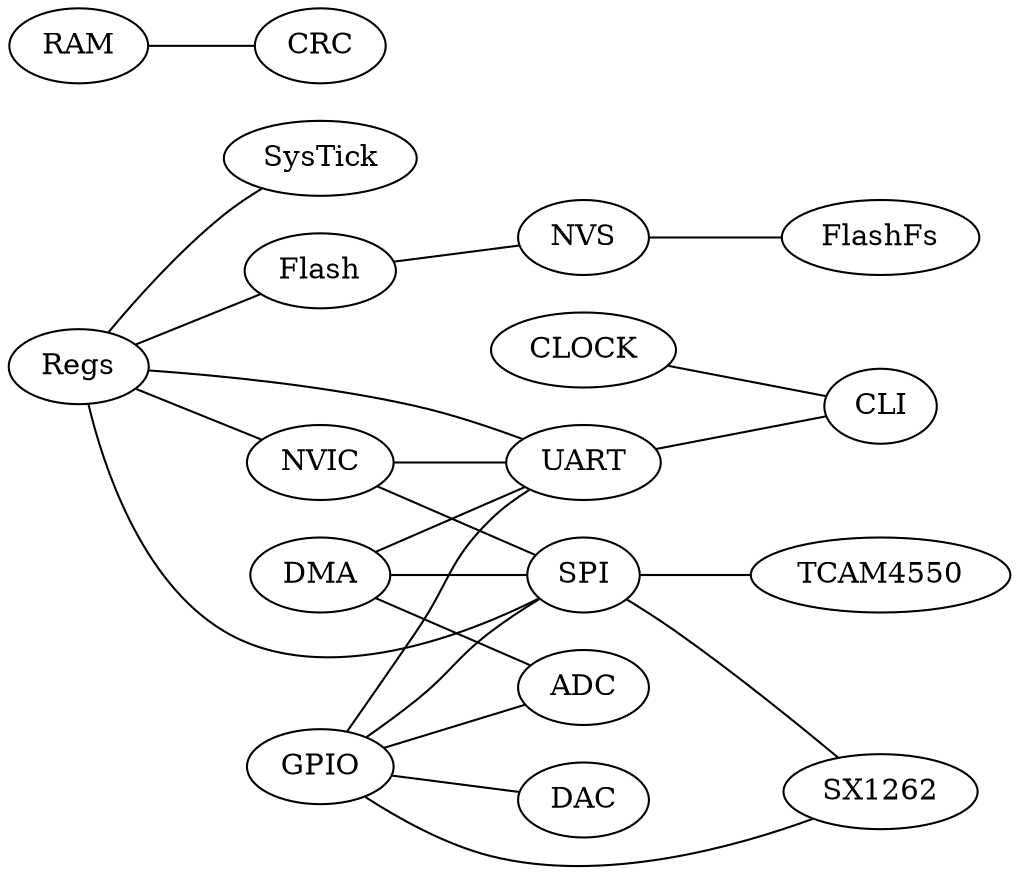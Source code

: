 graph graphname {
rankdir=LR;
    NVIC -- UART;
    DMA -- UART;
	Regs--Flash;
    Regs -- UART;
    GPIO -- UART;
	DMA--ADC;
    DMA -- SPI;
    NVIC -- SPI;
	GPIO--DAC;
    Regs -- SPI;
	Regs--SysTick;
	SPI--SX1262;
	GPIO--SX1262;
	SPI--TCAM4550;
	UART--CLI;
	CLOCK--CLI;
	GPIO--ADC;
	Regs--NVIC;
    GPIO -- SPI;
    RAM -- CRC;
    Flash -- NVS;
    NVS -- FlashFs;
}
